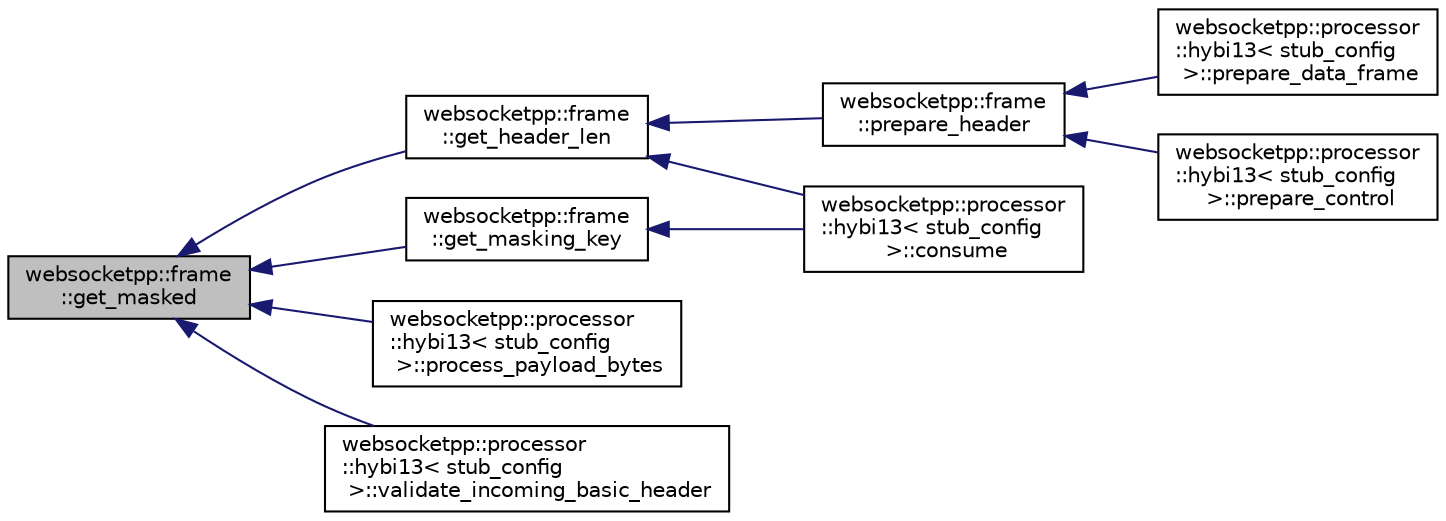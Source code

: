 digraph "websocketpp::frame::get_masked"
{
  edge [fontname="Helvetica",fontsize="10",labelfontname="Helvetica",labelfontsize="10"];
  node [fontname="Helvetica",fontsize="10",shape=record];
  rankdir="LR";
  Node57 [label="websocketpp::frame\l::get_masked",height=0.2,width=0.4,color="black", fillcolor="grey75", style="filled", fontcolor="black"];
  Node57 -> Node58 [dir="back",color="midnightblue",fontsize="10",style="solid"];
  Node58 [label="websocketpp::frame\l::get_header_len",height=0.2,width=0.4,color="black", fillcolor="white", style="filled",URL="$namespacewebsocketpp_1_1frame.html#abd4f23c906cc48fb3b34603fd4284b01",tooltip="Calculates the full length of the header based on the first bytes. "];
  Node58 -> Node59 [dir="back",color="midnightblue",fontsize="10",style="solid"];
  Node59 [label="websocketpp::frame\l::prepare_header",height=0.2,width=0.4,color="black", fillcolor="white", style="filled",URL="$namespacewebsocketpp_1_1frame.html#ae63c3e01399a6787ed09b710853344a4",tooltip="Generate a properly sized contiguous string that encodes a full frame header. "];
  Node59 -> Node60 [dir="back",color="midnightblue",fontsize="10",style="solid"];
  Node60 [label="websocketpp::processor\l::hybi13\< stub_config\l \>::prepare_data_frame",height=0.2,width=0.4,color="black", fillcolor="white", style="filled",URL="$classwebsocketpp_1_1processor_1_1hybi13.html#a72f4833d66eb51e37a956f434895b3ab",tooltip="Prepare a user data message for writing. "];
  Node59 -> Node61 [dir="back",color="midnightblue",fontsize="10",style="solid"];
  Node61 [label="websocketpp::processor\l::hybi13\< stub_config\l \>::prepare_control",height=0.2,width=0.4,color="black", fillcolor="white", style="filled",URL="$classwebsocketpp_1_1processor_1_1hybi13.html#a5aa8f27959beeeef73997a80c2560663",tooltip="Generic prepare control frame with opcode and payload. "];
  Node58 -> Node62 [dir="back",color="midnightblue",fontsize="10",style="solid"];
  Node62 [label="websocketpp::processor\l::hybi13\< stub_config\l \>::consume",height=0.2,width=0.4,color="black", fillcolor="white", style="filled",URL="$classwebsocketpp_1_1processor_1_1hybi13.html#a5c5e3234a0067c7f14fe0ceb4e647659",tooltip="Process new websocket connection bytes. "];
  Node57 -> Node63 [dir="back",color="midnightblue",fontsize="10",style="solid"];
  Node63 [label="websocketpp::frame\l::get_masking_key",height=0.2,width=0.4,color="black", fillcolor="white", style="filled",URL="$namespacewebsocketpp_1_1frame.html#aed7edd146ce3aa5b87adc9fcc5fcb10f",tooltip="Extract the masking key from a frame header. "];
  Node63 -> Node62 [dir="back",color="midnightblue",fontsize="10",style="solid"];
  Node57 -> Node64 [dir="back",color="midnightblue",fontsize="10",style="solid"];
  Node64 [label="websocketpp::processor\l::hybi13\< stub_config\l \>::process_payload_bytes",height=0.2,width=0.4,color="black", fillcolor="white", style="filled",URL="$classwebsocketpp_1_1processor_1_1hybi13.html#aa7eece3f48840535f41b625061fa7867",tooltip="Reads bytes from buf into message payload. "];
  Node57 -> Node65 [dir="back",color="midnightblue",fontsize="10",style="solid"];
  Node65 [label="websocketpp::processor\l::hybi13\< stub_config\l \>::validate_incoming_basic_header",height=0.2,width=0.4,color="black", fillcolor="white", style="filled",URL="$classwebsocketpp_1_1processor_1_1hybi13.html#a0c549a5e2766288fb625c03e507cc9ad",tooltip="Validate an incoming basic header. "];
}
